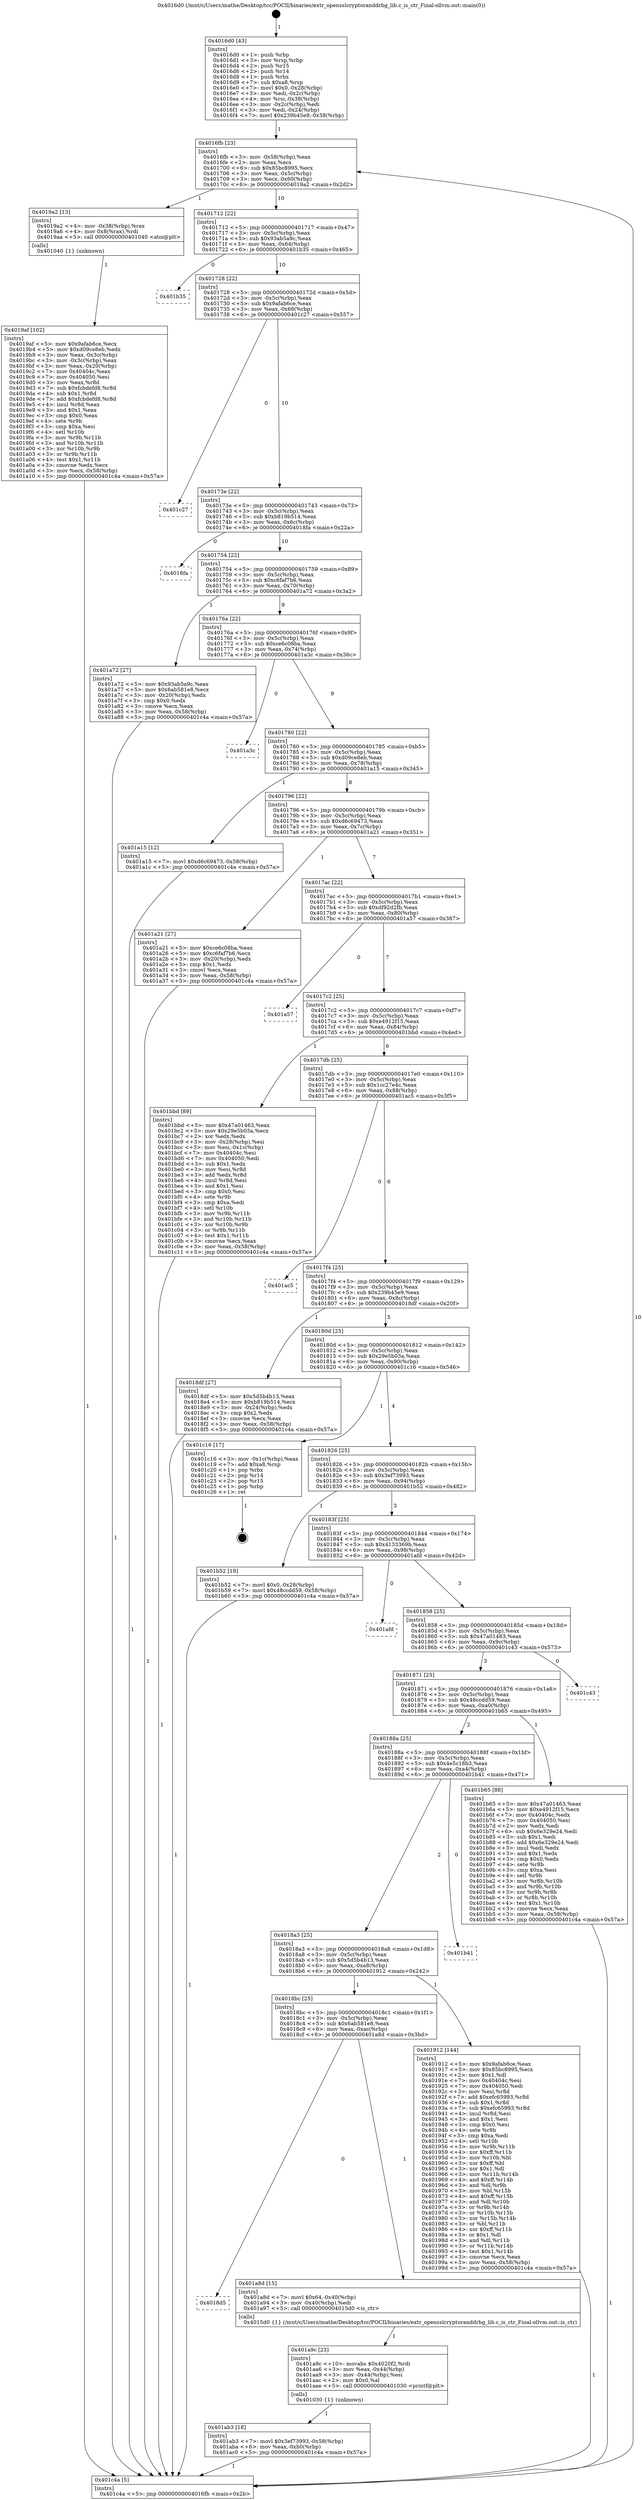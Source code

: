 digraph "0x4016d0" {
  label = "0x4016d0 (/mnt/c/Users/mathe/Desktop/tcc/POCII/binaries/extr_opensslcryptoranddrbg_lib.c_is_ctr_Final-ollvm.out::main(0))"
  labelloc = "t"
  node[shape=record]

  Entry [label="",width=0.3,height=0.3,shape=circle,fillcolor=black,style=filled]
  "0x4016fb" [label="{
     0x4016fb [23]\l
     | [instrs]\l
     &nbsp;&nbsp;0x4016fb \<+3\>: mov -0x58(%rbp),%eax\l
     &nbsp;&nbsp;0x4016fe \<+2\>: mov %eax,%ecx\l
     &nbsp;&nbsp;0x401700 \<+6\>: sub $0x85bc8995,%ecx\l
     &nbsp;&nbsp;0x401706 \<+3\>: mov %eax,-0x5c(%rbp)\l
     &nbsp;&nbsp;0x401709 \<+3\>: mov %ecx,-0x60(%rbp)\l
     &nbsp;&nbsp;0x40170c \<+6\>: je 00000000004019a2 \<main+0x2d2\>\l
  }"]
  "0x4019a2" [label="{
     0x4019a2 [13]\l
     | [instrs]\l
     &nbsp;&nbsp;0x4019a2 \<+4\>: mov -0x38(%rbp),%rax\l
     &nbsp;&nbsp;0x4019a6 \<+4\>: mov 0x8(%rax),%rdi\l
     &nbsp;&nbsp;0x4019aa \<+5\>: call 0000000000401040 \<atoi@plt\>\l
     | [calls]\l
     &nbsp;&nbsp;0x401040 \{1\} (unknown)\l
  }"]
  "0x401712" [label="{
     0x401712 [22]\l
     | [instrs]\l
     &nbsp;&nbsp;0x401712 \<+5\>: jmp 0000000000401717 \<main+0x47\>\l
     &nbsp;&nbsp;0x401717 \<+3\>: mov -0x5c(%rbp),%eax\l
     &nbsp;&nbsp;0x40171a \<+5\>: sub $0x93ab5a9c,%eax\l
     &nbsp;&nbsp;0x40171f \<+3\>: mov %eax,-0x64(%rbp)\l
     &nbsp;&nbsp;0x401722 \<+6\>: je 0000000000401b35 \<main+0x465\>\l
  }"]
  Exit [label="",width=0.3,height=0.3,shape=circle,fillcolor=black,style=filled,peripheries=2]
  "0x401b35" [label="{
     0x401b35\l
  }", style=dashed]
  "0x401728" [label="{
     0x401728 [22]\l
     | [instrs]\l
     &nbsp;&nbsp;0x401728 \<+5\>: jmp 000000000040172d \<main+0x5d\>\l
     &nbsp;&nbsp;0x40172d \<+3\>: mov -0x5c(%rbp),%eax\l
     &nbsp;&nbsp;0x401730 \<+5\>: sub $0x9afab6ce,%eax\l
     &nbsp;&nbsp;0x401735 \<+3\>: mov %eax,-0x68(%rbp)\l
     &nbsp;&nbsp;0x401738 \<+6\>: je 0000000000401c27 \<main+0x557\>\l
  }"]
  "0x401ab3" [label="{
     0x401ab3 [18]\l
     | [instrs]\l
     &nbsp;&nbsp;0x401ab3 \<+7\>: movl $0x3ef73993,-0x58(%rbp)\l
     &nbsp;&nbsp;0x401aba \<+6\>: mov %eax,-0xb0(%rbp)\l
     &nbsp;&nbsp;0x401ac0 \<+5\>: jmp 0000000000401c4a \<main+0x57a\>\l
  }"]
  "0x401c27" [label="{
     0x401c27\l
  }", style=dashed]
  "0x40173e" [label="{
     0x40173e [22]\l
     | [instrs]\l
     &nbsp;&nbsp;0x40173e \<+5\>: jmp 0000000000401743 \<main+0x73\>\l
     &nbsp;&nbsp;0x401743 \<+3\>: mov -0x5c(%rbp),%eax\l
     &nbsp;&nbsp;0x401746 \<+5\>: sub $0xb819b514,%eax\l
     &nbsp;&nbsp;0x40174b \<+3\>: mov %eax,-0x6c(%rbp)\l
     &nbsp;&nbsp;0x40174e \<+6\>: je 00000000004018fa \<main+0x22a\>\l
  }"]
  "0x401a9c" [label="{
     0x401a9c [23]\l
     | [instrs]\l
     &nbsp;&nbsp;0x401a9c \<+10\>: movabs $0x4020f2,%rdi\l
     &nbsp;&nbsp;0x401aa6 \<+3\>: mov %eax,-0x44(%rbp)\l
     &nbsp;&nbsp;0x401aa9 \<+3\>: mov -0x44(%rbp),%esi\l
     &nbsp;&nbsp;0x401aac \<+2\>: mov $0x0,%al\l
     &nbsp;&nbsp;0x401aae \<+5\>: call 0000000000401030 \<printf@plt\>\l
     | [calls]\l
     &nbsp;&nbsp;0x401030 \{1\} (unknown)\l
  }"]
  "0x4018fa" [label="{
     0x4018fa\l
  }", style=dashed]
  "0x401754" [label="{
     0x401754 [22]\l
     | [instrs]\l
     &nbsp;&nbsp;0x401754 \<+5\>: jmp 0000000000401759 \<main+0x89\>\l
     &nbsp;&nbsp;0x401759 \<+3\>: mov -0x5c(%rbp),%eax\l
     &nbsp;&nbsp;0x40175c \<+5\>: sub $0xc6faf7b6,%eax\l
     &nbsp;&nbsp;0x401761 \<+3\>: mov %eax,-0x70(%rbp)\l
     &nbsp;&nbsp;0x401764 \<+6\>: je 0000000000401a72 \<main+0x3a2\>\l
  }"]
  "0x4018d5" [label="{
     0x4018d5\l
  }", style=dashed]
  "0x401a72" [label="{
     0x401a72 [27]\l
     | [instrs]\l
     &nbsp;&nbsp;0x401a72 \<+5\>: mov $0x93ab5a9c,%eax\l
     &nbsp;&nbsp;0x401a77 \<+5\>: mov $0x6ab581e8,%ecx\l
     &nbsp;&nbsp;0x401a7c \<+3\>: mov -0x20(%rbp),%edx\l
     &nbsp;&nbsp;0x401a7f \<+3\>: cmp $0x0,%edx\l
     &nbsp;&nbsp;0x401a82 \<+3\>: cmove %ecx,%eax\l
     &nbsp;&nbsp;0x401a85 \<+3\>: mov %eax,-0x58(%rbp)\l
     &nbsp;&nbsp;0x401a88 \<+5\>: jmp 0000000000401c4a \<main+0x57a\>\l
  }"]
  "0x40176a" [label="{
     0x40176a [22]\l
     | [instrs]\l
     &nbsp;&nbsp;0x40176a \<+5\>: jmp 000000000040176f \<main+0x9f\>\l
     &nbsp;&nbsp;0x40176f \<+3\>: mov -0x5c(%rbp),%eax\l
     &nbsp;&nbsp;0x401772 \<+5\>: sub $0xce6c08ba,%eax\l
     &nbsp;&nbsp;0x401777 \<+3\>: mov %eax,-0x74(%rbp)\l
     &nbsp;&nbsp;0x40177a \<+6\>: je 0000000000401a3c \<main+0x36c\>\l
  }"]
  "0x401a8d" [label="{
     0x401a8d [15]\l
     | [instrs]\l
     &nbsp;&nbsp;0x401a8d \<+7\>: movl $0x64,-0x40(%rbp)\l
     &nbsp;&nbsp;0x401a94 \<+3\>: mov -0x40(%rbp),%edi\l
     &nbsp;&nbsp;0x401a97 \<+5\>: call 00000000004015d0 \<is_ctr\>\l
     | [calls]\l
     &nbsp;&nbsp;0x4015d0 \{1\} (/mnt/c/Users/mathe/Desktop/tcc/POCII/binaries/extr_opensslcryptoranddrbg_lib.c_is_ctr_Final-ollvm.out::is_ctr)\l
  }"]
  "0x401a3c" [label="{
     0x401a3c\l
  }", style=dashed]
  "0x401780" [label="{
     0x401780 [22]\l
     | [instrs]\l
     &nbsp;&nbsp;0x401780 \<+5\>: jmp 0000000000401785 \<main+0xb5\>\l
     &nbsp;&nbsp;0x401785 \<+3\>: mov -0x5c(%rbp),%eax\l
     &nbsp;&nbsp;0x401788 \<+5\>: sub $0xd09ce8eb,%eax\l
     &nbsp;&nbsp;0x40178d \<+3\>: mov %eax,-0x78(%rbp)\l
     &nbsp;&nbsp;0x401790 \<+6\>: je 0000000000401a15 \<main+0x345\>\l
  }"]
  "0x4019af" [label="{
     0x4019af [102]\l
     | [instrs]\l
     &nbsp;&nbsp;0x4019af \<+5\>: mov $0x9afab6ce,%ecx\l
     &nbsp;&nbsp;0x4019b4 \<+5\>: mov $0xd09ce8eb,%edx\l
     &nbsp;&nbsp;0x4019b9 \<+3\>: mov %eax,-0x3c(%rbp)\l
     &nbsp;&nbsp;0x4019bc \<+3\>: mov -0x3c(%rbp),%eax\l
     &nbsp;&nbsp;0x4019bf \<+3\>: mov %eax,-0x20(%rbp)\l
     &nbsp;&nbsp;0x4019c2 \<+7\>: mov 0x40404c,%eax\l
     &nbsp;&nbsp;0x4019c9 \<+7\>: mov 0x404050,%esi\l
     &nbsp;&nbsp;0x4019d0 \<+3\>: mov %eax,%r8d\l
     &nbsp;&nbsp;0x4019d3 \<+7\>: sub $0xfcbdefd8,%r8d\l
     &nbsp;&nbsp;0x4019da \<+4\>: sub $0x1,%r8d\l
     &nbsp;&nbsp;0x4019de \<+7\>: add $0xfcbdefd8,%r8d\l
     &nbsp;&nbsp;0x4019e5 \<+4\>: imul %r8d,%eax\l
     &nbsp;&nbsp;0x4019e9 \<+3\>: and $0x1,%eax\l
     &nbsp;&nbsp;0x4019ec \<+3\>: cmp $0x0,%eax\l
     &nbsp;&nbsp;0x4019ef \<+4\>: sete %r9b\l
     &nbsp;&nbsp;0x4019f3 \<+3\>: cmp $0xa,%esi\l
     &nbsp;&nbsp;0x4019f6 \<+4\>: setl %r10b\l
     &nbsp;&nbsp;0x4019fa \<+3\>: mov %r9b,%r11b\l
     &nbsp;&nbsp;0x4019fd \<+3\>: and %r10b,%r11b\l
     &nbsp;&nbsp;0x401a00 \<+3\>: xor %r10b,%r9b\l
     &nbsp;&nbsp;0x401a03 \<+3\>: or %r9b,%r11b\l
     &nbsp;&nbsp;0x401a06 \<+4\>: test $0x1,%r11b\l
     &nbsp;&nbsp;0x401a0a \<+3\>: cmovne %edx,%ecx\l
     &nbsp;&nbsp;0x401a0d \<+3\>: mov %ecx,-0x58(%rbp)\l
     &nbsp;&nbsp;0x401a10 \<+5\>: jmp 0000000000401c4a \<main+0x57a\>\l
  }"]
  "0x401a15" [label="{
     0x401a15 [12]\l
     | [instrs]\l
     &nbsp;&nbsp;0x401a15 \<+7\>: movl $0xd6c69473,-0x58(%rbp)\l
     &nbsp;&nbsp;0x401a1c \<+5\>: jmp 0000000000401c4a \<main+0x57a\>\l
  }"]
  "0x401796" [label="{
     0x401796 [22]\l
     | [instrs]\l
     &nbsp;&nbsp;0x401796 \<+5\>: jmp 000000000040179b \<main+0xcb\>\l
     &nbsp;&nbsp;0x40179b \<+3\>: mov -0x5c(%rbp),%eax\l
     &nbsp;&nbsp;0x40179e \<+5\>: sub $0xd6c69473,%eax\l
     &nbsp;&nbsp;0x4017a3 \<+3\>: mov %eax,-0x7c(%rbp)\l
     &nbsp;&nbsp;0x4017a6 \<+6\>: je 0000000000401a21 \<main+0x351\>\l
  }"]
  "0x4018bc" [label="{
     0x4018bc [25]\l
     | [instrs]\l
     &nbsp;&nbsp;0x4018bc \<+5\>: jmp 00000000004018c1 \<main+0x1f1\>\l
     &nbsp;&nbsp;0x4018c1 \<+3\>: mov -0x5c(%rbp),%eax\l
     &nbsp;&nbsp;0x4018c4 \<+5\>: sub $0x6ab581e8,%eax\l
     &nbsp;&nbsp;0x4018c9 \<+6\>: mov %eax,-0xac(%rbp)\l
     &nbsp;&nbsp;0x4018cf \<+6\>: je 0000000000401a8d \<main+0x3bd\>\l
  }"]
  "0x401a21" [label="{
     0x401a21 [27]\l
     | [instrs]\l
     &nbsp;&nbsp;0x401a21 \<+5\>: mov $0xce6c08ba,%eax\l
     &nbsp;&nbsp;0x401a26 \<+5\>: mov $0xc6faf7b6,%ecx\l
     &nbsp;&nbsp;0x401a2b \<+3\>: mov -0x20(%rbp),%edx\l
     &nbsp;&nbsp;0x401a2e \<+3\>: cmp $0x1,%edx\l
     &nbsp;&nbsp;0x401a31 \<+3\>: cmovl %ecx,%eax\l
     &nbsp;&nbsp;0x401a34 \<+3\>: mov %eax,-0x58(%rbp)\l
     &nbsp;&nbsp;0x401a37 \<+5\>: jmp 0000000000401c4a \<main+0x57a\>\l
  }"]
  "0x4017ac" [label="{
     0x4017ac [22]\l
     | [instrs]\l
     &nbsp;&nbsp;0x4017ac \<+5\>: jmp 00000000004017b1 \<main+0xe1\>\l
     &nbsp;&nbsp;0x4017b1 \<+3\>: mov -0x5c(%rbp),%eax\l
     &nbsp;&nbsp;0x4017b4 \<+5\>: sub $0xdf92d2fb,%eax\l
     &nbsp;&nbsp;0x4017b9 \<+3\>: mov %eax,-0x80(%rbp)\l
     &nbsp;&nbsp;0x4017bc \<+6\>: je 0000000000401a57 \<main+0x387\>\l
  }"]
  "0x401912" [label="{
     0x401912 [144]\l
     | [instrs]\l
     &nbsp;&nbsp;0x401912 \<+5\>: mov $0x9afab6ce,%eax\l
     &nbsp;&nbsp;0x401917 \<+5\>: mov $0x85bc8995,%ecx\l
     &nbsp;&nbsp;0x40191c \<+2\>: mov $0x1,%dl\l
     &nbsp;&nbsp;0x40191e \<+7\>: mov 0x40404c,%esi\l
     &nbsp;&nbsp;0x401925 \<+7\>: mov 0x404050,%edi\l
     &nbsp;&nbsp;0x40192c \<+3\>: mov %esi,%r8d\l
     &nbsp;&nbsp;0x40192f \<+7\>: add $0xefc65993,%r8d\l
     &nbsp;&nbsp;0x401936 \<+4\>: sub $0x1,%r8d\l
     &nbsp;&nbsp;0x40193a \<+7\>: sub $0xefc65993,%r8d\l
     &nbsp;&nbsp;0x401941 \<+4\>: imul %r8d,%esi\l
     &nbsp;&nbsp;0x401945 \<+3\>: and $0x1,%esi\l
     &nbsp;&nbsp;0x401948 \<+3\>: cmp $0x0,%esi\l
     &nbsp;&nbsp;0x40194b \<+4\>: sete %r9b\l
     &nbsp;&nbsp;0x40194f \<+3\>: cmp $0xa,%edi\l
     &nbsp;&nbsp;0x401952 \<+4\>: setl %r10b\l
     &nbsp;&nbsp;0x401956 \<+3\>: mov %r9b,%r11b\l
     &nbsp;&nbsp;0x401959 \<+4\>: xor $0xff,%r11b\l
     &nbsp;&nbsp;0x40195d \<+3\>: mov %r10b,%bl\l
     &nbsp;&nbsp;0x401960 \<+3\>: xor $0xff,%bl\l
     &nbsp;&nbsp;0x401963 \<+3\>: xor $0x1,%dl\l
     &nbsp;&nbsp;0x401966 \<+3\>: mov %r11b,%r14b\l
     &nbsp;&nbsp;0x401969 \<+4\>: and $0xff,%r14b\l
     &nbsp;&nbsp;0x40196d \<+3\>: and %dl,%r9b\l
     &nbsp;&nbsp;0x401970 \<+3\>: mov %bl,%r15b\l
     &nbsp;&nbsp;0x401973 \<+4\>: and $0xff,%r15b\l
     &nbsp;&nbsp;0x401977 \<+3\>: and %dl,%r10b\l
     &nbsp;&nbsp;0x40197a \<+3\>: or %r9b,%r14b\l
     &nbsp;&nbsp;0x40197d \<+3\>: or %r10b,%r15b\l
     &nbsp;&nbsp;0x401980 \<+3\>: xor %r15b,%r14b\l
     &nbsp;&nbsp;0x401983 \<+3\>: or %bl,%r11b\l
     &nbsp;&nbsp;0x401986 \<+4\>: xor $0xff,%r11b\l
     &nbsp;&nbsp;0x40198a \<+3\>: or $0x1,%dl\l
     &nbsp;&nbsp;0x40198d \<+3\>: and %dl,%r11b\l
     &nbsp;&nbsp;0x401990 \<+3\>: or %r11b,%r14b\l
     &nbsp;&nbsp;0x401993 \<+4\>: test $0x1,%r14b\l
     &nbsp;&nbsp;0x401997 \<+3\>: cmovne %ecx,%eax\l
     &nbsp;&nbsp;0x40199a \<+3\>: mov %eax,-0x58(%rbp)\l
     &nbsp;&nbsp;0x40199d \<+5\>: jmp 0000000000401c4a \<main+0x57a\>\l
  }"]
  "0x401a57" [label="{
     0x401a57\l
  }", style=dashed]
  "0x4017c2" [label="{
     0x4017c2 [25]\l
     | [instrs]\l
     &nbsp;&nbsp;0x4017c2 \<+5\>: jmp 00000000004017c7 \<main+0xf7\>\l
     &nbsp;&nbsp;0x4017c7 \<+3\>: mov -0x5c(%rbp),%eax\l
     &nbsp;&nbsp;0x4017ca \<+5\>: sub $0xe4912f15,%eax\l
     &nbsp;&nbsp;0x4017cf \<+6\>: mov %eax,-0x84(%rbp)\l
     &nbsp;&nbsp;0x4017d5 \<+6\>: je 0000000000401bbd \<main+0x4ed\>\l
  }"]
  "0x4018a3" [label="{
     0x4018a3 [25]\l
     | [instrs]\l
     &nbsp;&nbsp;0x4018a3 \<+5\>: jmp 00000000004018a8 \<main+0x1d8\>\l
     &nbsp;&nbsp;0x4018a8 \<+3\>: mov -0x5c(%rbp),%eax\l
     &nbsp;&nbsp;0x4018ab \<+5\>: sub $0x5d5b4b13,%eax\l
     &nbsp;&nbsp;0x4018b0 \<+6\>: mov %eax,-0xa8(%rbp)\l
     &nbsp;&nbsp;0x4018b6 \<+6\>: je 0000000000401912 \<main+0x242\>\l
  }"]
  "0x401bbd" [label="{
     0x401bbd [89]\l
     | [instrs]\l
     &nbsp;&nbsp;0x401bbd \<+5\>: mov $0x47a01463,%eax\l
     &nbsp;&nbsp;0x401bc2 \<+5\>: mov $0x29e5b03a,%ecx\l
     &nbsp;&nbsp;0x401bc7 \<+2\>: xor %edx,%edx\l
     &nbsp;&nbsp;0x401bc9 \<+3\>: mov -0x28(%rbp),%esi\l
     &nbsp;&nbsp;0x401bcc \<+3\>: mov %esi,-0x1c(%rbp)\l
     &nbsp;&nbsp;0x401bcf \<+7\>: mov 0x40404c,%esi\l
     &nbsp;&nbsp;0x401bd6 \<+7\>: mov 0x404050,%edi\l
     &nbsp;&nbsp;0x401bdd \<+3\>: sub $0x1,%edx\l
     &nbsp;&nbsp;0x401be0 \<+3\>: mov %esi,%r8d\l
     &nbsp;&nbsp;0x401be3 \<+3\>: add %edx,%r8d\l
     &nbsp;&nbsp;0x401be6 \<+4\>: imul %r8d,%esi\l
     &nbsp;&nbsp;0x401bea \<+3\>: and $0x1,%esi\l
     &nbsp;&nbsp;0x401bed \<+3\>: cmp $0x0,%esi\l
     &nbsp;&nbsp;0x401bf0 \<+4\>: sete %r9b\l
     &nbsp;&nbsp;0x401bf4 \<+3\>: cmp $0xa,%edi\l
     &nbsp;&nbsp;0x401bf7 \<+4\>: setl %r10b\l
     &nbsp;&nbsp;0x401bfb \<+3\>: mov %r9b,%r11b\l
     &nbsp;&nbsp;0x401bfe \<+3\>: and %r10b,%r11b\l
     &nbsp;&nbsp;0x401c01 \<+3\>: xor %r10b,%r9b\l
     &nbsp;&nbsp;0x401c04 \<+3\>: or %r9b,%r11b\l
     &nbsp;&nbsp;0x401c07 \<+4\>: test $0x1,%r11b\l
     &nbsp;&nbsp;0x401c0b \<+3\>: cmovne %ecx,%eax\l
     &nbsp;&nbsp;0x401c0e \<+3\>: mov %eax,-0x58(%rbp)\l
     &nbsp;&nbsp;0x401c11 \<+5\>: jmp 0000000000401c4a \<main+0x57a\>\l
  }"]
  "0x4017db" [label="{
     0x4017db [25]\l
     | [instrs]\l
     &nbsp;&nbsp;0x4017db \<+5\>: jmp 00000000004017e0 \<main+0x110\>\l
     &nbsp;&nbsp;0x4017e0 \<+3\>: mov -0x5c(%rbp),%eax\l
     &nbsp;&nbsp;0x4017e3 \<+5\>: sub $0x1cc27e4c,%eax\l
     &nbsp;&nbsp;0x4017e8 \<+6\>: mov %eax,-0x88(%rbp)\l
     &nbsp;&nbsp;0x4017ee \<+6\>: je 0000000000401ac5 \<main+0x3f5\>\l
  }"]
  "0x401b41" [label="{
     0x401b41\l
  }", style=dashed]
  "0x401ac5" [label="{
     0x401ac5\l
  }", style=dashed]
  "0x4017f4" [label="{
     0x4017f4 [25]\l
     | [instrs]\l
     &nbsp;&nbsp;0x4017f4 \<+5\>: jmp 00000000004017f9 \<main+0x129\>\l
     &nbsp;&nbsp;0x4017f9 \<+3\>: mov -0x5c(%rbp),%eax\l
     &nbsp;&nbsp;0x4017fc \<+5\>: sub $0x239b45e9,%eax\l
     &nbsp;&nbsp;0x401801 \<+6\>: mov %eax,-0x8c(%rbp)\l
     &nbsp;&nbsp;0x401807 \<+6\>: je 00000000004018df \<main+0x20f\>\l
  }"]
  "0x40188a" [label="{
     0x40188a [25]\l
     | [instrs]\l
     &nbsp;&nbsp;0x40188a \<+5\>: jmp 000000000040188f \<main+0x1bf\>\l
     &nbsp;&nbsp;0x40188f \<+3\>: mov -0x5c(%rbp),%eax\l
     &nbsp;&nbsp;0x401892 \<+5\>: sub $0x4e5c18b3,%eax\l
     &nbsp;&nbsp;0x401897 \<+6\>: mov %eax,-0xa4(%rbp)\l
     &nbsp;&nbsp;0x40189d \<+6\>: je 0000000000401b41 \<main+0x471\>\l
  }"]
  "0x4018df" [label="{
     0x4018df [27]\l
     | [instrs]\l
     &nbsp;&nbsp;0x4018df \<+5\>: mov $0x5d5b4b13,%eax\l
     &nbsp;&nbsp;0x4018e4 \<+5\>: mov $0xb819b514,%ecx\l
     &nbsp;&nbsp;0x4018e9 \<+3\>: mov -0x24(%rbp),%edx\l
     &nbsp;&nbsp;0x4018ec \<+3\>: cmp $0x2,%edx\l
     &nbsp;&nbsp;0x4018ef \<+3\>: cmovne %ecx,%eax\l
     &nbsp;&nbsp;0x4018f2 \<+3\>: mov %eax,-0x58(%rbp)\l
     &nbsp;&nbsp;0x4018f5 \<+5\>: jmp 0000000000401c4a \<main+0x57a\>\l
  }"]
  "0x40180d" [label="{
     0x40180d [25]\l
     | [instrs]\l
     &nbsp;&nbsp;0x40180d \<+5\>: jmp 0000000000401812 \<main+0x142\>\l
     &nbsp;&nbsp;0x401812 \<+3\>: mov -0x5c(%rbp),%eax\l
     &nbsp;&nbsp;0x401815 \<+5\>: sub $0x29e5b03a,%eax\l
     &nbsp;&nbsp;0x40181a \<+6\>: mov %eax,-0x90(%rbp)\l
     &nbsp;&nbsp;0x401820 \<+6\>: je 0000000000401c16 \<main+0x546\>\l
  }"]
  "0x401c4a" [label="{
     0x401c4a [5]\l
     | [instrs]\l
     &nbsp;&nbsp;0x401c4a \<+5\>: jmp 00000000004016fb \<main+0x2b\>\l
  }"]
  "0x4016d0" [label="{
     0x4016d0 [43]\l
     | [instrs]\l
     &nbsp;&nbsp;0x4016d0 \<+1\>: push %rbp\l
     &nbsp;&nbsp;0x4016d1 \<+3\>: mov %rsp,%rbp\l
     &nbsp;&nbsp;0x4016d4 \<+2\>: push %r15\l
     &nbsp;&nbsp;0x4016d6 \<+2\>: push %r14\l
     &nbsp;&nbsp;0x4016d8 \<+1\>: push %rbx\l
     &nbsp;&nbsp;0x4016d9 \<+7\>: sub $0xa8,%rsp\l
     &nbsp;&nbsp;0x4016e0 \<+7\>: movl $0x0,-0x28(%rbp)\l
     &nbsp;&nbsp;0x4016e7 \<+3\>: mov %edi,-0x2c(%rbp)\l
     &nbsp;&nbsp;0x4016ea \<+4\>: mov %rsi,-0x38(%rbp)\l
     &nbsp;&nbsp;0x4016ee \<+3\>: mov -0x2c(%rbp),%edi\l
     &nbsp;&nbsp;0x4016f1 \<+3\>: mov %edi,-0x24(%rbp)\l
     &nbsp;&nbsp;0x4016f4 \<+7\>: movl $0x239b45e9,-0x58(%rbp)\l
  }"]
  "0x401b65" [label="{
     0x401b65 [88]\l
     | [instrs]\l
     &nbsp;&nbsp;0x401b65 \<+5\>: mov $0x47a01463,%eax\l
     &nbsp;&nbsp;0x401b6a \<+5\>: mov $0xe4912f15,%ecx\l
     &nbsp;&nbsp;0x401b6f \<+7\>: mov 0x40404c,%edx\l
     &nbsp;&nbsp;0x401b76 \<+7\>: mov 0x404050,%esi\l
     &nbsp;&nbsp;0x401b7d \<+2\>: mov %edx,%edi\l
     &nbsp;&nbsp;0x401b7f \<+6\>: sub $0x6e329e24,%edi\l
     &nbsp;&nbsp;0x401b85 \<+3\>: sub $0x1,%edi\l
     &nbsp;&nbsp;0x401b88 \<+6\>: add $0x6e329e24,%edi\l
     &nbsp;&nbsp;0x401b8e \<+3\>: imul %edi,%edx\l
     &nbsp;&nbsp;0x401b91 \<+3\>: and $0x1,%edx\l
     &nbsp;&nbsp;0x401b94 \<+3\>: cmp $0x0,%edx\l
     &nbsp;&nbsp;0x401b97 \<+4\>: sete %r8b\l
     &nbsp;&nbsp;0x401b9b \<+3\>: cmp $0xa,%esi\l
     &nbsp;&nbsp;0x401b9e \<+4\>: setl %r9b\l
     &nbsp;&nbsp;0x401ba2 \<+3\>: mov %r8b,%r10b\l
     &nbsp;&nbsp;0x401ba5 \<+3\>: and %r9b,%r10b\l
     &nbsp;&nbsp;0x401ba8 \<+3\>: xor %r9b,%r8b\l
     &nbsp;&nbsp;0x401bab \<+3\>: or %r8b,%r10b\l
     &nbsp;&nbsp;0x401bae \<+4\>: test $0x1,%r10b\l
     &nbsp;&nbsp;0x401bb2 \<+3\>: cmovne %ecx,%eax\l
     &nbsp;&nbsp;0x401bb5 \<+3\>: mov %eax,-0x58(%rbp)\l
     &nbsp;&nbsp;0x401bb8 \<+5\>: jmp 0000000000401c4a \<main+0x57a\>\l
  }"]
  "0x401c16" [label="{
     0x401c16 [17]\l
     | [instrs]\l
     &nbsp;&nbsp;0x401c16 \<+3\>: mov -0x1c(%rbp),%eax\l
     &nbsp;&nbsp;0x401c19 \<+7\>: add $0xa8,%rsp\l
     &nbsp;&nbsp;0x401c20 \<+1\>: pop %rbx\l
     &nbsp;&nbsp;0x401c21 \<+2\>: pop %r14\l
     &nbsp;&nbsp;0x401c23 \<+2\>: pop %r15\l
     &nbsp;&nbsp;0x401c25 \<+1\>: pop %rbp\l
     &nbsp;&nbsp;0x401c26 \<+1\>: ret\l
  }"]
  "0x401826" [label="{
     0x401826 [25]\l
     | [instrs]\l
     &nbsp;&nbsp;0x401826 \<+5\>: jmp 000000000040182b \<main+0x15b\>\l
     &nbsp;&nbsp;0x40182b \<+3\>: mov -0x5c(%rbp),%eax\l
     &nbsp;&nbsp;0x40182e \<+5\>: sub $0x3ef73993,%eax\l
     &nbsp;&nbsp;0x401833 \<+6\>: mov %eax,-0x94(%rbp)\l
     &nbsp;&nbsp;0x401839 \<+6\>: je 0000000000401b52 \<main+0x482\>\l
  }"]
  "0x401871" [label="{
     0x401871 [25]\l
     | [instrs]\l
     &nbsp;&nbsp;0x401871 \<+5\>: jmp 0000000000401876 \<main+0x1a6\>\l
     &nbsp;&nbsp;0x401876 \<+3\>: mov -0x5c(%rbp),%eax\l
     &nbsp;&nbsp;0x401879 \<+5\>: sub $0x48ccdd59,%eax\l
     &nbsp;&nbsp;0x40187e \<+6\>: mov %eax,-0xa0(%rbp)\l
     &nbsp;&nbsp;0x401884 \<+6\>: je 0000000000401b65 \<main+0x495\>\l
  }"]
  "0x401b52" [label="{
     0x401b52 [19]\l
     | [instrs]\l
     &nbsp;&nbsp;0x401b52 \<+7\>: movl $0x0,-0x28(%rbp)\l
     &nbsp;&nbsp;0x401b59 \<+7\>: movl $0x48ccdd59,-0x58(%rbp)\l
     &nbsp;&nbsp;0x401b60 \<+5\>: jmp 0000000000401c4a \<main+0x57a\>\l
  }"]
  "0x40183f" [label="{
     0x40183f [25]\l
     | [instrs]\l
     &nbsp;&nbsp;0x40183f \<+5\>: jmp 0000000000401844 \<main+0x174\>\l
     &nbsp;&nbsp;0x401844 \<+3\>: mov -0x5c(%rbp),%eax\l
     &nbsp;&nbsp;0x401847 \<+5\>: sub $0x4133369b,%eax\l
     &nbsp;&nbsp;0x40184c \<+6\>: mov %eax,-0x98(%rbp)\l
     &nbsp;&nbsp;0x401852 \<+6\>: je 0000000000401afd \<main+0x42d\>\l
  }"]
  "0x401c43" [label="{
     0x401c43\l
  }", style=dashed]
  "0x401afd" [label="{
     0x401afd\l
  }", style=dashed]
  "0x401858" [label="{
     0x401858 [25]\l
     | [instrs]\l
     &nbsp;&nbsp;0x401858 \<+5\>: jmp 000000000040185d \<main+0x18d\>\l
     &nbsp;&nbsp;0x40185d \<+3\>: mov -0x5c(%rbp),%eax\l
     &nbsp;&nbsp;0x401860 \<+5\>: sub $0x47a01463,%eax\l
     &nbsp;&nbsp;0x401865 \<+6\>: mov %eax,-0x9c(%rbp)\l
     &nbsp;&nbsp;0x40186b \<+6\>: je 0000000000401c43 \<main+0x573\>\l
  }"]
  Entry -> "0x4016d0" [label=" 1"]
  "0x4016fb" -> "0x4019a2" [label=" 1"]
  "0x4016fb" -> "0x401712" [label=" 10"]
  "0x401c16" -> Exit [label=" 1"]
  "0x401712" -> "0x401b35" [label=" 0"]
  "0x401712" -> "0x401728" [label=" 10"]
  "0x401bbd" -> "0x401c4a" [label=" 1"]
  "0x401728" -> "0x401c27" [label=" 0"]
  "0x401728" -> "0x40173e" [label=" 10"]
  "0x401b65" -> "0x401c4a" [label=" 1"]
  "0x40173e" -> "0x4018fa" [label=" 0"]
  "0x40173e" -> "0x401754" [label=" 10"]
  "0x401b52" -> "0x401c4a" [label=" 1"]
  "0x401754" -> "0x401a72" [label=" 1"]
  "0x401754" -> "0x40176a" [label=" 9"]
  "0x401ab3" -> "0x401c4a" [label=" 1"]
  "0x40176a" -> "0x401a3c" [label=" 0"]
  "0x40176a" -> "0x401780" [label=" 9"]
  "0x401a9c" -> "0x401ab3" [label=" 1"]
  "0x401780" -> "0x401a15" [label=" 1"]
  "0x401780" -> "0x401796" [label=" 8"]
  "0x4018bc" -> "0x4018d5" [label=" 0"]
  "0x401796" -> "0x401a21" [label=" 1"]
  "0x401796" -> "0x4017ac" [label=" 7"]
  "0x4018bc" -> "0x401a8d" [label=" 1"]
  "0x4017ac" -> "0x401a57" [label=" 0"]
  "0x4017ac" -> "0x4017c2" [label=" 7"]
  "0x401a8d" -> "0x401a9c" [label=" 1"]
  "0x4017c2" -> "0x401bbd" [label=" 1"]
  "0x4017c2" -> "0x4017db" [label=" 6"]
  "0x401a21" -> "0x401c4a" [label=" 1"]
  "0x4017db" -> "0x401ac5" [label=" 0"]
  "0x4017db" -> "0x4017f4" [label=" 6"]
  "0x401a15" -> "0x401c4a" [label=" 1"]
  "0x4017f4" -> "0x4018df" [label=" 1"]
  "0x4017f4" -> "0x40180d" [label=" 5"]
  "0x4018df" -> "0x401c4a" [label=" 1"]
  "0x4016d0" -> "0x4016fb" [label=" 1"]
  "0x401c4a" -> "0x4016fb" [label=" 10"]
  "0x4019a2" -> "0x4019af" [label=" 1"]
  "0x40180d" -> "0x401c16" [label=" 1"]
  "0x40180d" -> "0x401826" [label=" 4"]
  "0x401912" -> "0x401c4a" [label=" 1"]
  "0x401826" -> "0x401b52" [label=" 1"]
  "0x401826" -> "0x40183f" [label=" 3"]
  "0x4018a3" -> "0x401912" [label=" 1"]
  "0x40183f" -> "0x401afd" [label=" 0"]
  "0x40183f" -> "0x401858" [label=" 3"]
  "0x401a72" -> "0x401c4a" [label=" 1"]
  "0x401858" -> "0x401c43" [label=" 0"]
  "0x401858" -> "0x401871" [label=" 3"]
  "0x4018a3" -> "0x4018bc" [label=" 1"]
  "0x401871" -> "0x401b65" [label=" 1"]
  "0x401871" -> "0x40188a" [label=" 2"]
  "0x4019af" -> "0x401c4a" [label=" 1"]
  "0x40188a" -> "0x401b41" [label=" 0"]
  "0x40188a" -> "0x4018a3" [label=" 2"]
}
